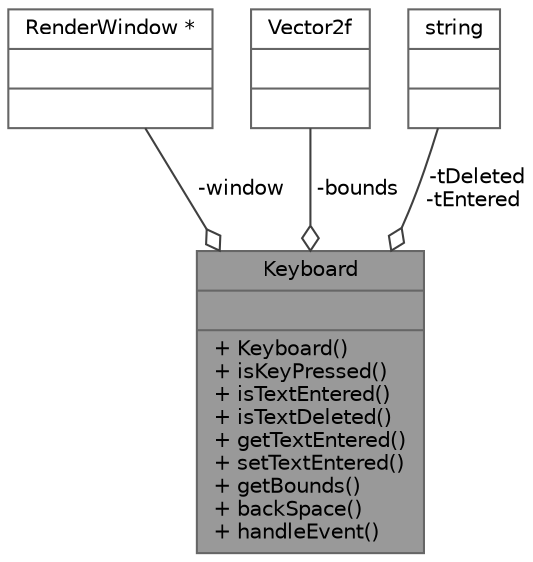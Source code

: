 digraph "Keyboard"
{
 // LATEX_PDF_SIZE
  bgcolor="transparent";
  edge [fontname=Helvetica,fontsize=10,labelfontname=Helvetica,labelfontsize=10];
  node [fontname=Helvetica,fontsize=10,shape=box,height=0.2,width=0.4];
  Node1 [shape=record,label="{Keyboard\n||+ Keyboard()\l+ isKeyPressed()\l+ isTextEntered()\l+ isTextDeleted()\l+ getTextEntered()\l+ setTextEntered()\l+ getBounds()\l+ backSpace()\l+ handleEvent()\l}",height=0.2,width=0.4,color="gray40", fillcolor="grey60", style="filled", fontcolor="black",tooltip="A class to handle Keyboard input."];
  Node2 -> Node1 [color="grey25",style="solid",label=" -window" ,arrowhead="odiamond"];
  Node2 [shape=record,label="{RenderWindow *\n||}",height=0.2,width=0.4,color="gray40", fillcolor="white", style="filled",tooltip=" "];
  Node3 -> Node1 [color="grey25",style="solid",label=" -bounds" ,arrowhead="odiamond"];
  Node3 [shape=record,label="{Vector2f\n||}",height=0.2,width=0.4,color="gray40", fillcolor="white", style="filled",tooltip=" "];
  Node4 -> Node1 [color="grey25",style="solid",label=" -tDeleted\n-tEntered" ,arrowhead="odiamond"];
  Node4 [shape=record,label="{string\n||}",height=0.2,width=0.4,color="gray40", fillcolor="white", style="filled",tooltip=" "];
}
